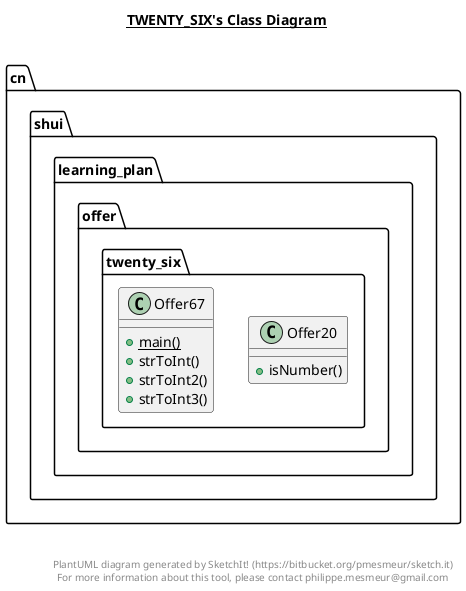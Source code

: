 @startuml

title __TWENTY_SIX's Class Diagram__\n

  namespace cn.shui.learning_plan.offer.twenty_six {
    class cn.shui.learning_plan.offer.twenty_six.Offer20 {
        + isNumber()
    }
  }
  

  namespace cn.shui.learning_plan.offer.twenty_six {
    class cn.shui.learning_plan.offer.twenty_six.Offer67 {
        {static} + main()
        + strToInt()
        + strToInt2()
        + strToInt3()
    }
  }
  



right footer


PlantUML diagram generated by SketchIt! (https://bitbucket.org/pmesmeur/sketch.it)
For more information about this tool, please contact philippe.mesmeur@gmail.com
endfooter

@enduml
